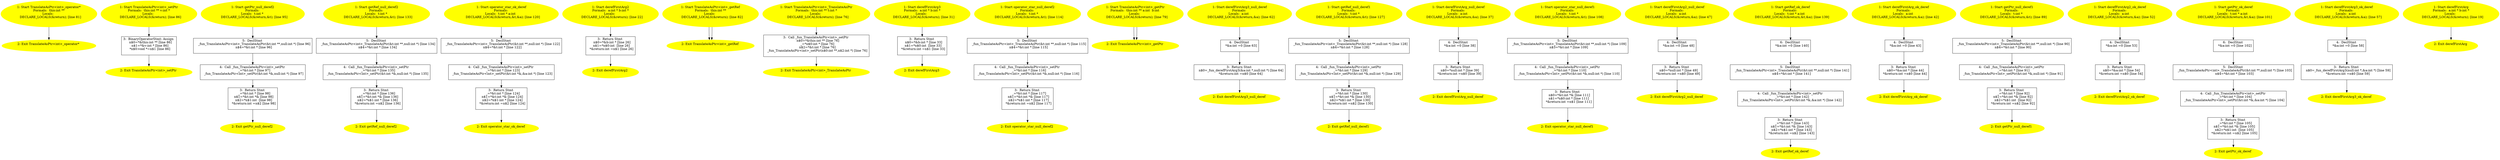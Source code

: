 /* @generated */
digraph iCFG {
"TranslateAsPtr<int>_operator*2" [label="2: Exit TranslateAsPtr<int>_operator* \n  " color=yellow style=filled]
	

"TranslateAsPtr<int>_operator*1" [label="1: Start TranslateAsPtr<int>_operator*\nFormals:  this:int **\nLocals:  \n   DECLARE_LOCALS(&return); [line 81]\n " color=yellow style=filled]
	

	 "TranslateAsPtr<int>_operator*1" -> "TranslateAsPtr<int>_operator*2" ;
"TranslateAsPtr<int>_setPtr3" [label="3:  BinaryOperatorStmt: Assign \n   n$0=*&this:int ** [line 86]\n  n$1=*&v:int * [line 86]\n  *n$0:void *=n$1 [line 86]\n " shape="box"]
	

	 "TranslateAsPtr<int>_setPtr3" -> "TranslateAsPtr<int>_setPtr2" ;
"TranslateAsPtr<int>_setPtr2" [label="2: Exit TranslateAsPtr<int>_setPtr \n  " color=yellow style=filled]
	

"TranslateAsPtr<int>_setPtr1" [label="1: Start TranslateAsPtr<int>_setPtr\nFormals:  this:int ** v:int *\nLocals:  \n   DECLARE_LOCALS(&return); [line 86]\n " color=yellow style=filled]
	

	 "TranslateAsPtr<int>_setPtr1" -> "TranslateAsPtr<int>_setPtr3" ;
"getPtr_null_deref25" [label="5:  DeclStmt \n   _fun_TranslateAsPtr<int>_TranslateAsPtr(&t:int **,null:int *) [line 96]\n  n$4=*&t:int * [line 96]\n " shape="box"]
	

	 "getPtr_null_deref25" -> "getPtr_null_deref24" ;
"getPtr_null_deref24" [label="4:  Call _fun_TranslateAsPtr<int>_setPtr \n   _=*&t:int * [line 97]\n  _fun_TranslateAsPtr<int>_setPtr(&t:int *&,null:int *) [line 97]\n " shape="box"]
	

	 "getPtr_null_deref24" -> "getPtr_null_deref23" ;
"getPtr_null_deref23" [label="3:  Return Stmt \n   _=*&t:int * [line 98]\n  n$1=*&t:int *& [line 98]\n  n$2=*n$1:int  [line 98]\n  *&return:int =n$2 [line 98]\n " shape="box"]
	

	 "getPtr_null_deref23" -> "getPtr_null_deref22" ;
"getPtr_null_deref22" [label="2: Exit getPtr_null_deref2 \n  " color=yellow style=filled]
	

"getPtr_null_deref21" [label="1: Start getPtr_null_deref2\nFormals: \nLocals:  t:int * \n   DECLARE_LOCALS(&return,&t); [line 95]\n " color=yellow style=filled]
	

	 "getPtr_null_deref21" -> "getPtr_null_deref25" ;
"getRef_null_deref25" [label="5:  DeclStmt \n   _fun_TranslateAsPtr<int>_TranslateAsPtr(&t:int **,null:int *) [line 134]\n  n$4=*&t:int * [line 134]\n " shape="box"]
	

	 "getRef_null_deref25" -> "getRef_null_deref24" ;
"getRef_null_deref24" [label="4:  Call _fun_TranslateAsPtr<int>_setPtr \n   _=*&t:int * [line 135]\n  _fun_TranslateAsPtr<int>_setPtr(&t:int *&,null:int *) [line 135]\n " shape="box"]
	

	 "getRef_null_deref24" -> "getRef_null_deref23" ;
"getRef_null_deref23" [label="3:  Return Stmt \n   _=*&t:int * [line 136]\n  n$1=*&t:int *& [line 136]\n  n$2=*n$1:int * [line 136]\n  *&return:int =n$2 [line 136]\n " shape="box"]
	

	 "getRef_null_deref23" -> "getRef_null_deref22" ;
"getRef_null_deref22" [label="2: Exit getRef_null_deref2 \n  " color=yellow style=filled]
	

"getRef_null_deref21" [label="1: Start getRef_null_deref2\nFormals: \nLocals:  t:int * \n   DECLARE_LOCALS(&return,&t); [line 133]\n " color=yellow style=filled]
	

	 "getRef_null_deref21" -> "getRef_null_deref25" ;
"operator_star_ok_deref5" [label="5:  DeclStmt \n   _fun_TranslateAsPtr<int>_TranslateAsPtr(&t:int **,null:int *) [line 122]\n  n$4=*&t:int * [line 122]\n " shape="box"]
	

	 "operator_star_ok_deref5" -> "operator_star_ok_deref4" ;
"operator_star_ok_deref4" [label="4:  Call _fun_TranslateAsPtr<int>_setPtr \n   _=*&t:int * [line 123]\n  _fun_TranslateAsPtr<int>_setPtr(&t:int *&,&a:int *) [line 123]\n " shape="box"]
	

	 "operator_star_ok_deref4" -> "operator_star_ok_deref3" ;
"operator_star_ok_deref3" [label="3:  Return Stmt \n   _=*&t:int * [line 124]\n  n$1=*&t:int *& [line 124]\n  n$2=*n$1:int * [line 124]\n  *&return:int =n$2 [line 124]\n " shape="box"]
	

	 "operator_star_ok_deref3" -> "operator_star_ok_deref2" ;
"operator_star_ok_deref2" [label="2: Exit operator_star_ok_deref \n  " color=yellow style=filled]
	

"operator_star_ok_deref1" [label="1: Start operator_star_ok_deref\nFormals: \nLocals:  t:int * a:int  \n   DECLARE_LOCALS(&return,&t,&a); [line 120]\n " color=yellow style=filled]
	

	 "operator_star_ok_deref1" -> "operator_star_ok_deref5" ;
"derefFirstArg23" [label="3:  Return Stmt \n   n$0=*&b:int * [line 26]\n  n$1=*n$0:int  [line 26]\n  *&return:int =n$1 [line 26]\n " shape="box"]
	

	 "derefFirstArg23" -> "derefFirstArg22" ;
"derefFirstArg22" [label="2: Exit derefFirstArg2 \n  " color=yellow style=filled]
	

"derefFirstArg21" [label="1: Start derefFirstArg2\nFormals:  a:int * b:int *\nLocals:  \n   DECLARE_LOCALS(&return); [line 22]\n " color=yellow style=filled]
	

	 "derefFirstArg21" -> "derefFirstArg23" ;
"TranslateAsPtr<int>_getRef2" [label="2: Exit TranslateAsPtr<int>_getRef \n  " color=yellow style=filled]
	

"TranslateAsPtr<int>_getRef1" [label="1: Start TranslateAsPtr<int>_getRef\nFormals:  this:int ** a:int  b:int \nLocals:  \n   DECLARE_LOCALS(&return); [line 83]\n " color=yellow style=filled]
	

	 "TranslateAsPtr<int>_getRef1" -> "TranslateAsPtr<int>_getRef2" ;
"TranslateAsPtr<int>_TranslateAsPtr3" [label="3:  Call _fun_TranslateAsPtr<int>_setPtr \n   n$0=*&this:int ** [line 76]\n  _=*n$0:int * [line 76]\n  n$2=*&t:int * [line 76]\n  _fun_TranslateAsPtr<int>_setPtr(n$0:int **,n$2:int *) [line 76]\n " shape="box"]
	

	 "TranslateAsPtr<int>_TranslateAsPtr3" -> "TranslateAsPtr<int>_TranslateAsPtr2" ;
"TranslateAsPtr<int>_TranslateAsPtr2" [label="2: Exit TranslateAsPtr<int>_TranslateAsPtr \n  " color=yellow style=filled]
	

"TranslateAsPtr<int>_TranslateAsPtr1" [label="1: Start TranslateAsPtr<int>_TranslateAsPtr\nFormals:  this:int ** t:int *\nLocals:  \n   DECLARE_LOCALS(&return); [line 76]\n " color=yellow style=filled]
	

	 "TranslateAsPtr<int>_TranslateAsPtr1" -> "TranslateAsPtr<int>_TranslateAsPtr3" ;
"derefFirstArg33" [label="3:  Return Stmt \n   n$0=*&b:int * [line 33]\n  n$1=*n$0:int  [line 33]\n  *&return:int =n$1 [line 33]\n " shape="box"]
	

	 "derefFirstArg33" -> "derefFirstArg32" ;
"derefFirstArg32" [label="2: Exit derefFirstArg3 \n  " color=yellow style=filled]
	

"derefFirstArg31" [label="1: Start derefFirstArg3\nFormals:  a:int * b:int *\nLocals:  \n   DECLARE_LOCALS(&return); [line 31]\n " color=yellow style=filled]
	

	 "derefFirstArg31" -> "derefFirstArg33" ;
"operator_star_null_deref25" [label="5:  DeclStmt \n   _fun_TranslateAsPtr<int>_TranslateAsPtr(&t:int **,null:int *) [line 115]\n  n$4=*&t:int * [line 115]\n " shape="box"]
	

	 "operator_star_null_deref25" -> "operator_star_null_deref24" ;
"operator_star_null_deref24" [label="4:  Call _fun_TranslateAsPtr<int>_setPtr \n   _=*&t:int * [line 116]\n  _fun_TranslateAsPtr<int>_setPtr(&t:int *&,null:int *) [line 116]\n " shape="box"]
	

	 "operator_star_null_deref24" -> "operator_star_null_deref23" ;
"operator_star_null_deref23" [label="3:  Return Stmt \n   _=*&t:int * [line 117]\n  n$1=*&t:int *& [line 117]\n  n$2=*n$1:int * [line 117]\n  *&return:int =n$2 [line 117]\n " shape="box"]
	

	 "operator_star_null_deref23" -> "operator_star_null_deref22" ;
"operator_star_null_deref22" [label="2: Exit operator_star_null_deref2 \n  " color=yellow style=filled]
	

"operator_star_null_deref21" [label="1: Start operator_star_null_deref2\nFormals: \nLocals:  t:int * \n   DECLARE_LOCALS(&return,&t); [line 114]\n " color=yellow style=filled]
	

	 "operator_star_null_deref21" -> "operator_star_null_deref25" ;
"TranslateAsPtr<int>_getPtr2" [label="2: Exit TranslateAsPtr<int>_getPtr \n  " color=yellow style=filled]
	

"TranslateAsPtr<int>_getPtr1" [label="1: Start TranslateAsPtr<int>_getPtr\nFormals:  this:int **\nLocals:  \n   DECLARE_LOCALS(&return); [line 78]\n " color=yellow style=filled]
	

	 "TranslateAsPtr<int>_getPtr1" -> "TranslateAsPtr<int>_getPtr2" ;
"derefFirstArg3_null_deref4" [label="4:  DeclStmt \n   *&a:int =0 [line 63]\n " shape="box"]
	

	 "derefFirstArg3_null_deref4" -> "derefFirstArg3_null_deref3" ;
"derefFirstArg3_null_deref3" [label="3:  Return Stmt \n   n$0=_fun_derefFirstArg3(&a:int *,null:int *) [line 64]\n  *&return:int =n$0 [line 64]\n " shape="box"]
	

	 "derefFirstArg3_null_deref3" -> "derefFirstArg3_null_deref2" ;
"derefFirstArg3_null_deref2" [label="2: Exit derefFirstArg3_null_deref \n  " color=yellow style=filled]
	

"derefFirstArg3_null_deref1" [label="1: Start derefFirstArg3_null_deref\nFormals: \nLocals:  a:int  \n   DECLARE_LOCALS(&return,&a); [line 62]\n " color=yellow style=filled]
	

	 "derefFirstArg3_null_deref1" -> "derefFirstArg3_null_deref4" ;
"getRef_null_deref15" [label="5:  DeclStmt \n   _fun_TranslateAsPtr<int>_TranslateAsPtr(&t:int **,null:int *) [line 128]\n  n$4=*&t:int * [line 128]\n " shape="box"]
	

	 "getRef_null_deref15" -> "getRef_null_deref14" ;
"getRef_null_deref14" [label="4:  Call _fun_TranslateAsPtr<int>_setPtr \n   _=*&t:int * [line 129]\n  _fun_TranslateAsPtr<int>_setPtr(&t:int *&,null:int *) [line 129]\n " shape="box"]
	

	 "getRef_null_deref14" -> "getRef_null_deref13" ;
"getRef_null_deref13" [label="3:  Return Stmt \n   _=*&t:int * [line 130]\n  n$1=*&t:int *& [line 130]\n  n$2=*n$1:int * [line 130]\n  *&return:int =n$2 [line 130]\n " shape="box"]
	

	 "getRef_null_deref13" -> "getRef_null_deref12" ;
"getRef_null_deref12" [label="2: Exit getRef_null_deref1 \n  " color=yellow style=filled]
	

"getRef_null_deref11" [label="1: Start getRef_null_deref1\nFormals: \nLocals:  t:int * \n   DECLARE_LOCALS(&return,&t); [line 127]\n " color=yellow style=filled]
	

	 "getRef_null_deref11" -> "getRef_null_deref15" ;
"derefFirstArg_null_deref4" [label="4:  DeclStmt \n   *&a:int =0 [line 38]\n " shape="box"]
	

	 "derefFirstArg_null_deref4" -> "derefFirstArg_null_deref3" ;
"derefFirstArg_null_deref3" [label="3:  Return Stmt \n   n$0=*null:int * [line 39]\n  *&return:int =n$0 [line 39]\n " shape="box"]
	

	 "derefFirstArg_null_deref3" -> "derefFirstArg_null_deref2" ;
"derefFirstArg_null_deref2" [label="2: Exit derefFirstArg_null_deref \n  " color=yellow style=filled]
	

"derefFirstArg_null_deref1" [label="1: Start derefFirstArg_null_deref\nFormals: \nLocals:  a:int  \n   DECLARE_LOCALS(&return,&a); [line 37]\n " color=yellow style=filled]
	

	 "derefFirstArg_null_deref1" -> "derefFirstArg_null_deref4" ;
"operator_star_null_deref15" [label="5:  DeclStmt \n   _fun_TranslateAsPtr<int>_TranslateAsPtr(&t:int **,null:int *) [line 109]\n  n$3=*&t:int * [line 109]\n " shape="box"]
	

	 "operator_star_null_deref15" -> "operator_star_null_deref14" ;
"operator_star_null_deref14" [label="4:  Call _fun_TranslateAsPtr<int>_setPtr \n   _=*&t:int * [line 110]\n  _fun_TranslateAsPtr<int>_setPtr(&t:int *&,null:int *) [line 110]\n " shape="box"]
	

	 "operator_star_null_deref14" -> "operator_star_null_deref13" ;
"operator_star_null_deref13" [label="3:  Return Stmt \n   n$0=*&t:int *& [line 111]\n  n$1=*n$0:int * [line 111]\n  *&return:int =n$1 [line 111]\n " shape="box"]
	

	 "operator_star_null_deref13" -> "operator_star_null_deref12" ;
"operator_star_null_deref12" [label="2: Exit operator_star_null_deref1 \n  " color=yellow style=filled]
	

"operator_star_null_deref11" [label="1: Start operator_star_null_deref1\nFormals: \nLocals:  t:int * \n   DECLARE_LOCALS(&return,&t); [line 108]\n " color=yellow style=filled]
	

	 "operator_star_null_deref11" -> "operator_star_null_deref15" ;
"TranslateAsPtr<int>_getRef2" [label="2: Exit TranslateAsPtr<int>_getRef \n  " color=yellow style=filled]
	

"TranslateAsPtr<int>_getRef1" [label="1: Start TranslateAsPtr<int>_getRef\nFormals:  this:int **\nLocals:  \n   DECLARE_LOCALS(&return); [line 82]\n " color=yellow style=filled]
	

	 "TranslateAsPtr<int>_getRef1" -> "TranslateAsPtr<int>_getRef2" ;
"derefFirstArg2_null_deref4" [label="4:  DeclStmt \n   *&a:int =0 [line 48]\n " shape="box"]
	

	 "derefFirstArg2_null_deref4" -> "derefFirstArg2_null_deref3" ;
"derefFirstArg2_null_deref3" [label="3:  Return Stmt \n   n$0=*null:int * [line 49]\n  *&return:int =n$0 [line 49]\n " shape="box"]
	

	 "derefFirstArg2_null_deref3" -> "derefFirstArg2_null_deref2" ;
"derefFirstArg2_null_deref2" [label="2: Exit derefFirstArg2_null_deref \n  " color=yellow style=filled]
	

"derefFirstArg2_null_deref1" [label="1: Start derefFirstArg2_null_deref\nFormals: \nLocals:  a:int  \n   DECLARE_LOCALS(&return,&a); [line 47]\n " color=yellow style=filled]
	

	 "derefFirstArg2_null_deref1" -> "derefFirstArg2_null_deref4" ;
"getRef_ok_deref6" [label="6:  DeclStmt \n   *&a:int =0 [line 140]\n " shape="box"]
	

	 "getRef_ok_deref6" -> "getRef_ok_deref5" ;
"getRef_ok_deref5" [label="5:  DeclStmt \n   _fun_TranslateAsPtr<int>_TranslateAsPtr(&t:int **,null:int *) [line 141]\n  n$4=*&t:int * [line 141]\n " shape="box"]
	

	 "getRef_ok_deref5" -> "getRef_ok_deref4" ;
"getRef_ok_deref4" [label="4:  Call _fun_TranslateAsPtr<int>_setPtr \n   _=*&t:int * [line 142]\n  _fun_TranslateAsPtr<int>_setPtr(&t:int *&,&a:int *) [line 142]\n " shape="box"]
	

	 "getRef_ok_deref4" -> "getRef_ok_deref3" ;
"getRef_ok_deref3" [label="3:  Return Stmt \n   _=*&t:int * [line 143]\n  n$1=*&t:int *& [line 143]\n  n$2=*n$1:int * [line 143]\n  *&return:int =n$2 [line 143]\n " shape="box"]
	

	 "getRef_ok_deref3" -> "getRef_ok_deref2" ;
"getRef_ok_deref2" [label="2: Exit getRef_ok_deref \n  " color=yellow style=filled]
	

"getRef_ok_deref1" [label="1: Start getRef_ok_deref\nFormals: \nLocals:  t:int * a:int  \n   DECLARE_LOCALS(&return,&t,&a); [line 139]\n " color=yellow style=filled]
	

	 "getRef_ok_deref1" -> "getRef_ok_deref6" ;
"derefFirstArg_ok_deref4" [label="4:  DeclStmt \n   *&a:int =0 [line 43]\n " shape="box"]
	

	 "derefFirstArg_ok_deref4" -> "derefFirstArg_ok_deref3" ;
"derefFirstArg_ok_deref3" [label="3:  Return Stmt \n   n$0=*&a:int * [line 44]\n  *&return:int =n$0 [line 44]\n " shape="box"]
	

	 "derefFirstArg_ok_deref3" -> "derefFirstArg_ok_deref2" ;
"derefFirstArg_ok_deref2" [label="2: Exit derefFirstArg_ok_deref \n  " color=yellow style=filled]
	

"derefFirstArg_ok_deref1" [label="1: Start derefFirstArg_ok_deref\nFormals: \nLocals:  a:int  \n   DECLARE_LOCALS(&return,&a); [line 42]\n " color=yellow style=filled]
	

	 "derefFirstArg_ok_deref1" -> "derefFirstArg_ok_deref4" ;
"getPtr_null_deref15" [label="5:  DeclStmt \n   _fun_TranslateAsPtr<int>_TranslateAsPtr(&t:int **,null:int *) [line 90]\n  n$4=*&t:int * [line 90]\n " shape="box"]
	

	 "getPtr_null_deref15" -> "getPtr_null_deref14" ;
"getPtr_null_deref14" [label="4:  Call _fun_TranslateAsPtr<int>_setPtr \n   _=*&t:int * [line 91]\n  _fun_TranslateAsPtr<int>_setPtr(&t:int *&,null:int *) [line 91]\n " shape="box"]
	

	 "getPtr_null_deref14" -> "getPtr_null_deref13" ;
"getPtr_null_deref13" [label="3:  Return Stmt \n   _=*&t:int * [line 92]\n  n$1=*&t:int *& [line 92]\n  n$2=*n$1:int  [line 92]\n  *&return:int =n$2 [line 92]\n " shape="box"]
	

	 "getPtr_null_deref13" -> "getPtr_null_deref12" ;
"getPtr_null_deref12" [label="2: Exit getPtr_null_deref1 \n  " color=yellow style=filled]
	

"getPtr_null_deref11" [label="1: Start getPtr_null_deref1\nFormals: \nLocals:  t:int * \n   DECLARE_LOCALS(&return,&t); [line 89]\n " color=yellow style=filled]
	

	 "getPtr_null_deref11" -> "getPtr_null_deref15" ;
"derefFirstArg2_ok_deref4" [label="4:  DeclStmt \n   *&a:int =0 [line 53]\n " shape="box"]
	

	 "derefFirstArg2_ok_deref4" -> "derefFirstArg2_ok_deref3" ;
"derefFirstArg2_ok_deref3" [label="3:  Return Stmt \n   n$0=*&a:int * [line 54]\n  *&return:int =n$0 [line 54]\n " shape="box"]
	

	 "derefFirstArg2_ok_deref3" -> "derefFirstArg2_ok_deref2" ;
"derefFirstArg2_ok_deref2" [label="2: Exit derefFirstArg2_ok_deref \n  " color=yellow style=filled]
	

"derefFirstArg2_ok_deref1" [label="1: Start derefFirstArg2_ok_deref\nFormals: \nLocals:  a:int  \n   DECLARE_LOCALS(&return,&a); [line 52]\n " color=yellow style=filled]
	

	 "derefFirstArg2_ok_deref1" -> "derefFirstArg2_ok_deref4" ;
"getPtr_ok_deref6" [label="6:  DeclStmt \n   *&a:int =0 [line 102]\n " shape="box"]
	

	 "getPtr_ok_deref6" -> "getPtr_ok_deref5" ;
"getPtr_ok_deref5" [label="5:  DeclStmt \n   _fun_TranslateAsPtr<int>_TranslateAsPtr(&t:int **,null:int *) [line 103]\n  n$4=*&t:int * [line 103]\n " shape="box"]
	

	 "getPtr_ok_deref5" -> "getPtr_ok_deref4" ;
"getPtr_ok_deref4" [label="4:  Call _fun_TranslateAsPtr<int>_setPtr \n   _=*&t:int * [line 104]\n  _fun_TranslateAsPtr<int>_setPtr(&t:int *&,&a:int *) [line 104]\n " shape="box"]
	

	 "getPtr_ok_deref4" -> "getPtr_ok_deref3" ;
"getPtr_ok_deref3" [label="3:  Return Stmt \n   _=*&t:int * [line 105]\n  n$1=*&t:int *& [line 105]\n  n$2=*n$1:int  [line 105]\n  *&return:int =n$2 [line 105]\n " shape="box"]
	

	 "getPtr_ok_deref3" -> "getPtr_ok_deref2" ;
"getPtr_ok_deref2" [label="2: Exit getPtr_ok_deref \n  " color=yellow style=filled]
	

"getPtr_ok_deref1" [label="1: Start getPtr_ok_deref\nFormals: \nLocals:  t:int * a:int  \n   DECLARE_LOCALS(&return,&t,&a); [line 101]\n " color=yellow style=filled]
	

	 "getPtr_ok_deref1" -> "getPtr_ok_deref6" ;
"TranslateAsPtr<int>_getPtr2" [label="2: Exit TranslateAsPtr<int>_getPtr \n  " color=yellow style=filled]
	

"TranslateAsPtr<int>_getPtr1" [label="1: Start TranslateAsPtr<int>_getPtr\nFormals:  this:int ** a:int  b:int \nLocals:  \n   DECLARE_LOCALS(&return); [line 79]\n " color=yellow style=filled]
	

	 "TranslateAsPtr<int>_getPtr1" -> "TranslateAsPtr<int>_getPtr2" ;
"derefFirstArg3_ok_deref4" [label="4:  DeclStmt \n   *&a:int =0 [line 58]\n " shape="box"]
	

	 "derefFirstArg3_ok_deref4" -> "derefFirstArg3_ok_deref3" ;
"derefFirstArg3_ok_deref3" [label="3:  Return Stmt \n   n$0=_fun_derefFirstArg3(null:int *,&a:int *) [line 59]\n  *&return:int =n$0 [line 59]\n " shape="box"]
	

	 "derefFirstArg3_ok_deref3" -> "derefFirstArg3_ok_deref2" ;
"derefFirstArg3_ok_deref2" [label="2: Exit derefFirstArg3_ok_deref \n  " color=yellow style=filled]
	

"derefFirstArg3_ok_deref1" [label="1: Start derefFirstArg3_ok_deref\nFormals: \nLocals:  a:int  \n   DECLARE_LOCALS(&return,&a); [line 57]\n " color=yellow style=filled]
	

	 "derefFirstArg3_ok_deref1" -> "derefFirstArg3_ok_deref4" ;
"derefFirstArg2" [label="2: Exit derefFirstArg \n  " color=yellow style=filled]
	

"derefFirstArg1" [label="1: Start derefFirstArg\nFormals:  a:int * b:int *\nLocals:  \n   DECLARE_LOCALS(&return); [line 19]\n " color=yellow style=filled]
	

	 "derefFirstArg1" -> "derefFirstArg2" ;
}
